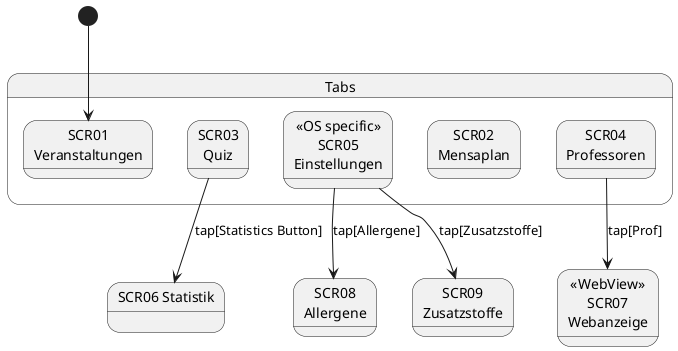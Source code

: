 @startuml

state Tabs {
state "SCR03\nQuiz" as SCR04
state "SCR02\nMensaplan" as SCR03
state "<<OS specific>>\nSCR05\nEinstellungen" as SCR09
state "SCR04\nProfessoren" as SCR06
state "SCR01\nVeranstaltungen" as SCR02
}
[*] --> SCR02

state "SCR06 Statistik" as SCR07
state "<<WebView>>\nSCR07\nWebanzeige" as SCR11
state "SCR08\nAllergene" as SCR13
state "SCR09\nZusatzstoffe" as SCR12


SCR04 --> SCR07 : tap[Statistics Button]
SCR06 --> SCR11 : tap[Prof]
SCR09 --> SCR12 : tap[Zusatzstoffe]
SCR09 --> SCR13 : tap[Allergene]
@enduml